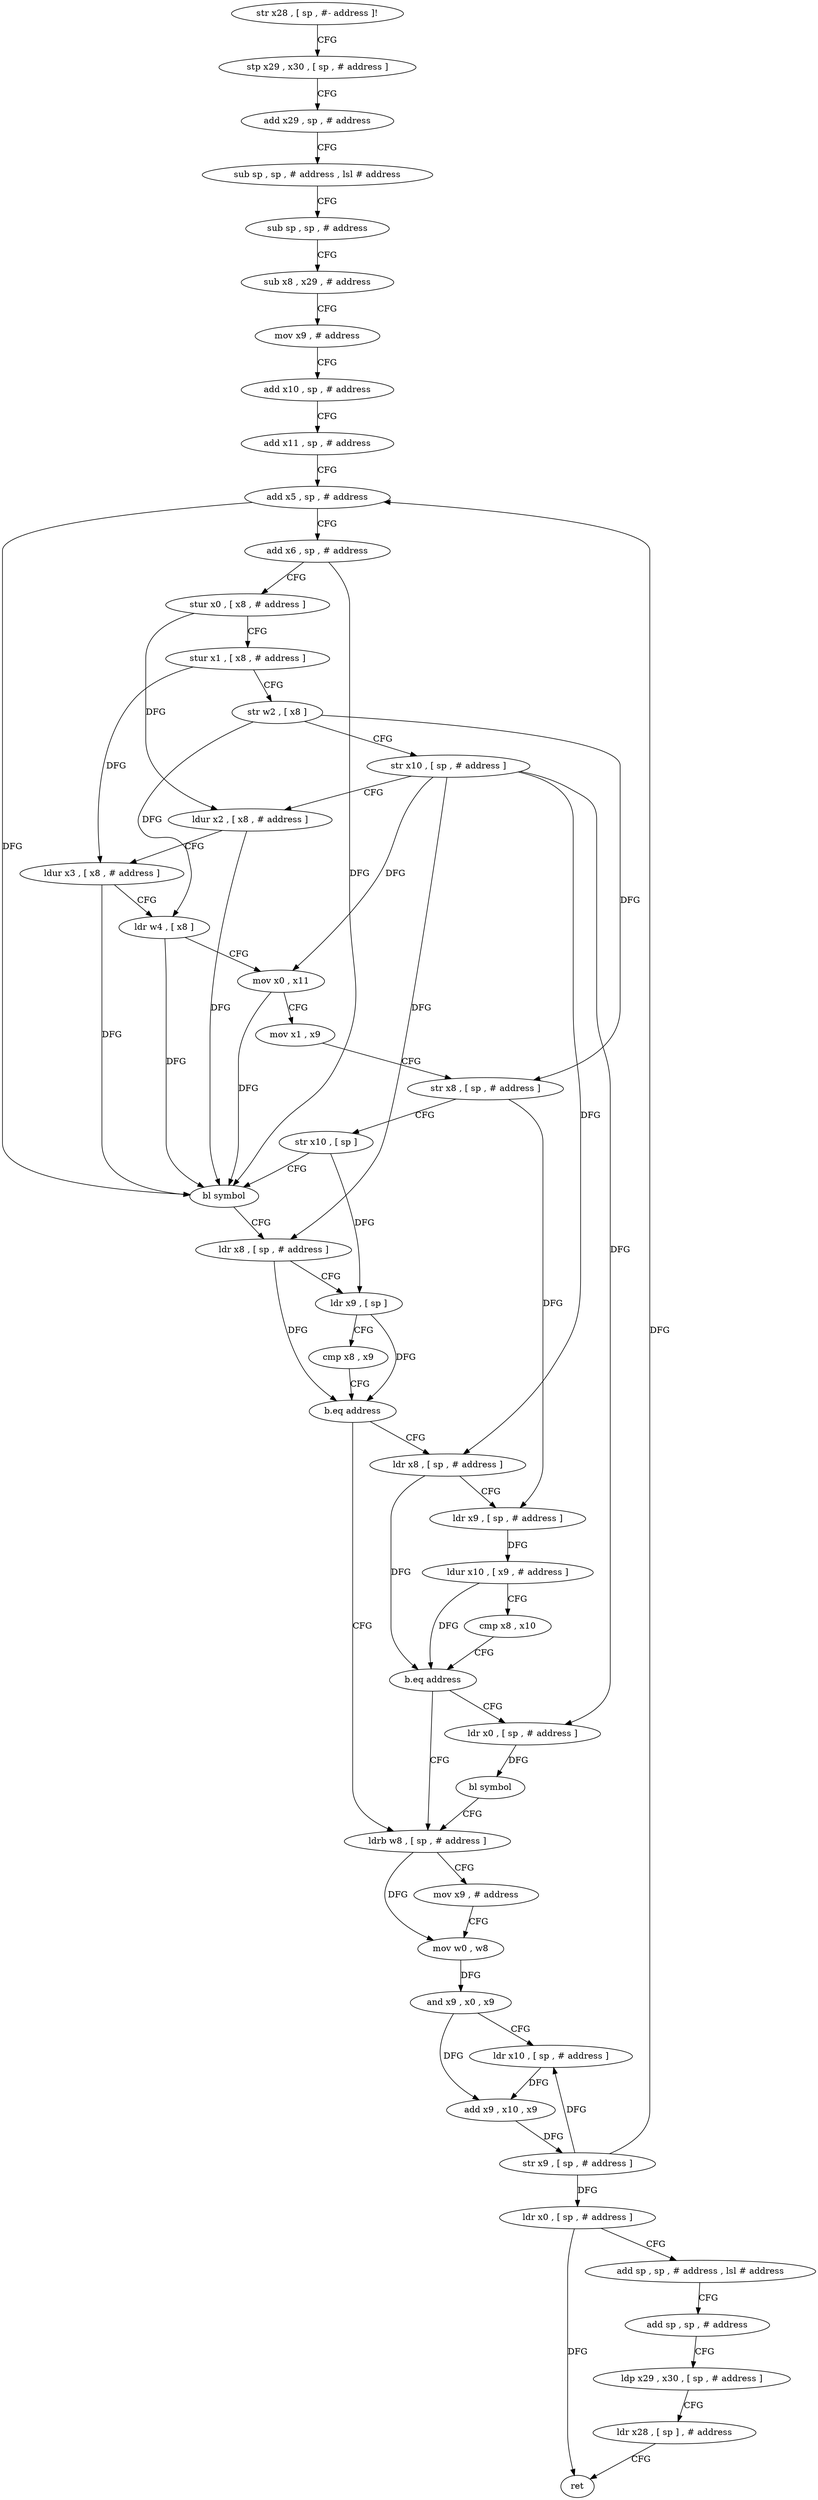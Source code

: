 digraph "func" {
"4237068" [label = "str x28 , [ sp , #- address ]!" ]
"4237072" [label = "stp x29 , x30 , [ sp , # address ]" ]
"4237076" [label = "add x29 , sp , # address" ]
"4237080" [label = "sub sp , sp , # address , lsl # address" ]
"4237084" [label = "sub sp , sp , # address" ]
"4237088" [label = "sub x8 , x29 , # address" ]
"4237092" [label = "mov x9 , # address" ]
"4237096" [label = "add x10 , sp , # address" ]
"4237100" [label = "add x11 , sp , # address" ]
"4237104" [label = "add x5 , sp , # address" ]
"4237108" [label = "add x6 , sp , # address" ]
"4237112" [label = "stur x0 , [ x8 , # address ]" ]
"4237116" [label = "stur x1 , [ x8 , # address ]" ]
"4237120" [label = "str w2 , [ x8 ]" ]
"4237124" [label = "str x10 , [ sp , # address ]" ]
"4237128" [label = "ldur x2 , [ x8 , # address ]" ]
"4237132" [label = "ldur x3 , [ x8 , # address ]" ]
"4237136" [label = "ldr w4 , [ x8 ]" ]
"4237140" [label = "mov x0 , x11" ]
"4237144" [label = "mov x1 , x9" ]
"4237148" [label = "str x8 , [ sp , # address ]" ]
"4237152" [label = "str x10 , [ sp ]" ]
"4237156" [label = "bl symbol" ]
"4237160" [label = "ldr x8 , [ sp , # address ]" ]
"4237164" [label = "ldr x9 , [ sp ]" ]
"4237168" [label = "cmp x8 , x9" ]
"4237172" [label = "b.eq address" ]
"4237204" [label = "ldrb w8 , [ sp , # address ]" ]
"4237176" [label = "ldr x8 , [ sp , # address ]" ]
"4237208" [label = "mov x9 , # address" ]
"4237212" [label = "mov w0 , w8" ]
"4237216" [label = "and x9 , x0 , x9" ]
"4237220" [label = "ldr x10 , [ sp , # address ]" ]
"4237224" [label = "add x9 , x10 , x9" ]
"4237228" [label = "str x9 , [ sp , # address ]" ]
"4237232" [label = "ldr x0 , [ sp , # address ]" ]
"4237236" [label = "add sp , sp , # address , lsl # address" ]
"4237240" [label = "add sp , sp , # address" ]
"4237244" [label = "ldp x29 , x30 , [ sp , # address ]" ]
"4237248" [label = "ldr x28 , [ sp ] , # address" ]
"4237252" [label = "ret" ]
"4237180" [label = "ldr x9 , [ sp , # address ]" ]
"4237184" [label = "ldur x10 , [ x9 , # address ]" ]
"4237188" [label = "cmp x8 , x10" ]
"4237192" [label = "b.eq address" ]
"4237196" [label = "ldr x0 , [ sp , # address ]" ]
"4237200" [label = "bl symbol" ]
"4237068" -> "4237072" [ label = "CFG" ]
"4237072" -> "4237076" [ label = "CFG" ]
"4237076" -> "4237080" [ label = "CFG" ]
"4237080" -> "4237084" [ label = "CFG" ]
"4237084" -> "4237088" [ label = "CFG" ]
"4237088" -> "4237092" [ label = "CFG" ]
"4237092" -> "4237096" [ label = "CFG" ]
"4237096" -> "4237100" [ label = "CFG" ]
"4237100" -> "4237104" [ label = "CFG" ]
"4237104" -> "4237108" [ label = "CFG" ]
"4237104" -> "4237156" [ label = "DFG" ]
"4237108" -> "4237112" [ label = "CFG" ]
"4237108" -> "4237156" [ label = "DFG" ]
"4237112" -> "4237116" [ label = "CFG" ]
"4237112" -> "4237128" [ label = "DFG" ]
"4237116" -> "4237120" [ label = "CFG" ]
"4237116" -> "4237132" [ label = "DFG" ]
"4237120" -> "4237124" [ label = "CFG" ]
"4237120" -> "4237136" [ label = "DFG" ]
"4237120" -> "4237148" [ label = "DFG" ]
"4237124" -> "4237128" [ label = "CFG" ]
"4237124" -> "4237160" [ label = "DFG" ]
"4237124" -> "4237176" [ label = "DFG" ]
"4237124" -> "4237196" [ label = "DFG" ]
"4237124" -> "4237140" [ label = "DFG" ]
"4237128" -> "4237132" [ label = "CFG" ]
"4237128" -> "4237156" [ label = "DFG" ]
"4237132" -> "4237136" [ label = "CFG" ]
"4237132" -> "4237156" [ label = "DFG" ]
"4237136" -> "4237140" [ label = "CFG" ]
"4237136" -> "4237156" [ label = "DFG" ]
"4237140" -> "4237144" [ label = "CFG" ]
"4237140" -> "4237156" [ label = "DFG" ]
"4237144" -> "4237148" [ label = "CFG" ]
"4237148" -> "4237152" [ label = "CFG" ]
"4237148" -> "4237180" [ label = "DFG" ]
"4237152" -> "4237156" [ label = "CFG" ]
"4237152" -> "4237164" [ label = "DFG" ]
"4237156" -> "4237160" [ label = "CFG" ]
"4237160" -> "4237164" [ label = "CFG" ]
"4237160" -> "4237172" [ label = "DFG" ]
"4237164" -> "4237168" [ label = "CFG" ]
"4237164" -> "4237172" [ label = "DFG" ]
"4237168" -> "4237172" [ label = "CFG" ]
"4237172" -> "4237204" [ label = "CFG" ]
"4237172" -> "4237176" [ label = "CFG" ]
"4237204" -> "4237208" [ label = "CFG" ]
"4237204" -> "4237212" [ label = "DFG" ]
"4237176" -> "4237180" [ label = "CFG" ]
"4237176" -> "4237192" [ label = "DFG" ]
"4237208" -> "4237212" [ label = "CFG" ]
"4237212" -> "4237216" [ label = "DFG" ]
"4237216" -> "4237220" [ label = "CFG" ]
"4237216" -> "4237224" [ label = "DFG" ]
"4237220" -> "4237224" [ label = "DFG" ]
"4237224" -> "4237228" [ label = "DFG" ]
"4237228" -> "4237232" [ label = "DFG" ]
"4237228" -> "4237104" [ label = "DFG" ]
"4237228" -> "4237220" [ label = "DFG" ]
"4237232" -> "4237236" [ label = "CFG" ]
"4237232" -> "4237252" [ label = "DFG" ]
"4237236" -> "4237240" [ label = "CFG" ]
"4237240" -> "4237244" [ label = "CFG" ]
"4237244" -> "4237248" [ label = "CFG" ]
"4237248" -> "4237252" [ label = "CFG" ]
"4237180" -> "4237184" [ label = "DFG" ]
"4237184" -> "4237188" [ label = "CFG" ]
"4237184" -> "4237192" [ label = "DFG" ]
"4237188" -> "4237192" [ label = "CFG" ]
"4237192" -> "4237204" [ label = "CFG" ]
"4237192" -> "4237196" [ label = "CFG" ]
"4237196" -> "4237200" [ label = "DFG" ]
"4237200" -> "4237204" [ label = "CFG" ]
}
